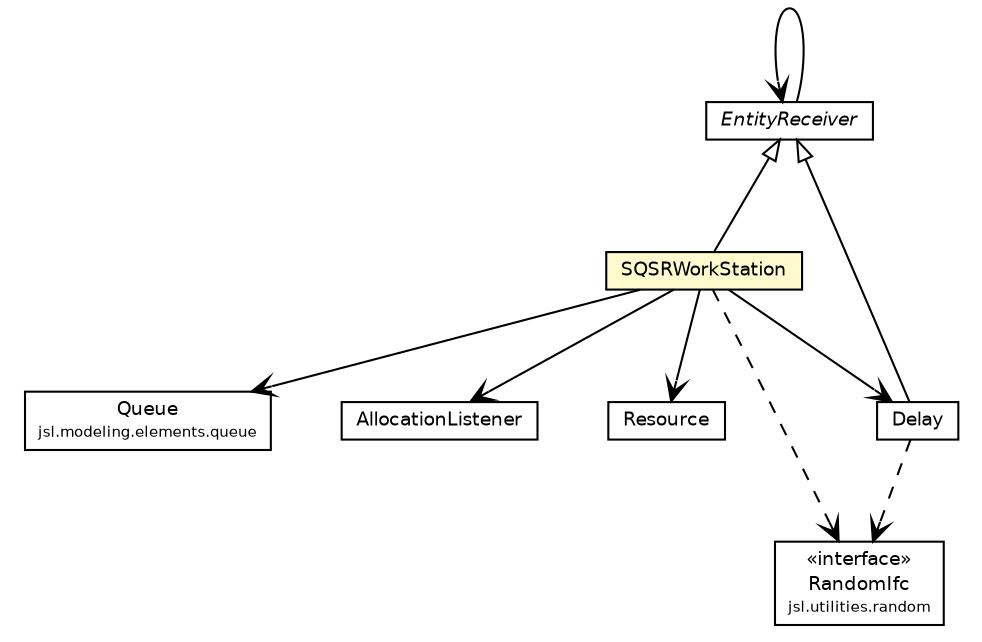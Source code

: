 #!/usr/local/bin/dot
#
# Class diagram 
# Generated by UMLGraph version 5.4 (http://www.umlgraph.org/)
#

digraph G {
	edge [fontname="Helvetica",fontsize=10,labelfontname="Helvetica",labelfontsize=10];
	node [fontname="Helvetica",fontsize=10,shape=plaintext];
	nodesep=0.25;
	ranksep=0.5;
	// jsl.modeling.elements.queue.Queue
	c172619 [label=<<table title="jsl.modeling.elements.queue.Queue" border="0" cellborder="1" cellspacing="0" cellpadding="2" port="p" href="../queue/Queue.html">
		<tr><td><table border="0" cellspacing="0" cellpadding="1">
<tr><td align="center" balign="center"> Queue </td></tr>
<tr><td align="center" balign="center"><font point-size="7.0"> jsl.modeling.elements.queue </font></td></tr>
		</table></td></tr>
		</table>>, URL="../queue/Queue.html", fontname="Helvetica", fontcolor="black", fontsize=9.0];
	// jsl.modeling.elements.resource.SQSRWorkStation
	c172628 [label=<<table title="jsl.modeling.elements.resource.SQSRWorkStation" border="0" cellborder="1" cellspacing="0" cellpadding="2" port="p" bgcolor="lemonChiffon" href="./SQSRWorkStation.html">
		<tr><td><table border="0" cellspacing="0" cellpadding="1">
<tr><td align="center" balign="center"> SQSRWorkStation </td></tr>
		</table></td></tr>
		</table>>, URL="./SQSRWorkStation.html", fontname="Helvetica", fontcolor="black", fontsize=9.0];
	// jsl.modeling.elements.resource.SQSRWorkStation.AllocationListener
	c172629 [label=<<table title="jsl.modeling.elements.resource.SQSRWorkStation.AllocationListener" border="0" cellborder="1" cellspacing="0" cellpadding="2" port="p" href="./SQSRWorkStation.AllocationListener.html">
		<tr><td><table border="0" cellspacing="0" cellpadding="1">
<tr><td align="center" balign="center"> AllocationListener </td></tr>
		</table></td></tr>
		</table>>, URL="./SQSRWorkStation.AllocationListener.html", fontname="Helvetica", fontcolor="black", fontsize=9.0];
	// jsl.modeling.elements.resource.Resource
	c172650 [label=<<table title="jsl.modeling.elements.resource.Resource" border="0" cellborder="1" cellspacing="0" cellpadding="2" port="p" href="./Resource.html">
		<tr><td><table border="0" cellspacing="0" cellpadding="1">
<tr><td align="center" balign="center"> Resource </td></tr>
		</table></td></tr>
		</table>>, URL="./Resource.html", fontname="Helvetica", fontcolor="black", fontsize=9.0];
	// jsl.modeling.elements.resource.EntityReceiver
	c172677 [label=<<table title="jsl.modeling.elements.resource.EntityReceiver" border="0" cellborder="1" cellspacing="0" cellpadding="2" port="p" href="./EntityReceiver.html">
		<tr><td><table border="0" cellspacing="0" cellpadding="1">
<tr><td align="center" balign="center"><font face="Helvetica-Oblique"> EntityReceiver </font></td></tr>
		</table></td></tr>
		</table>>, URL="./EntityReceiver.html", fontname="Helvetica", fontcolor="black", fontsize=9.0];
	// jsl.modeling.elements.resource.Delay
	c172686 [label=<<table title="jsl.modeling.elements.resource.Delay" border="0" cellborder="1" cellspacing="0" cellpadding="2" port="p" href="./Delay.html">
		<tr><td><table border="0" cellspacing="0" cellpadding="1">
<tr><td align="center" balign="center"> Delay </td></tr>
		</table></td></tr>
		</table>>, URL="./Delay.html", fontname="Helvetica", fontcolor="black", fontsize=9.0];
	// jsl.utilities.random.RandomIfc
	c172854 [label=<<table title="jsl.utilities.random.RandomIfc" border="0" cellborder="1" cellspacing="0" cellpadding="2" port="p" href="../../../utilities/random/RandomIfc.html">
		<tr><td><table border="0" cellspacing="0" cellpadding="1">
<tr><td align="center" balign="center"> &#171;interface&#187; </td></tr>
<tr><td align="center" balign="center"> RandomIfc </td></tr>
<tr><td align="center" balign="center"><font point-size="7.0"> jsl.utilities.random </font></td></tr>
		</table></td></tr>
		</table>>, URL="../../../utilities/random/RandomIfc.html", fontname="Helvetica", fontcolor="black", fontsize=9.0];
	//jsl.modeling.elements.resource.SQSRWorkStation extends jsl.modeling.elements.resource.EntityReceiver
	c172677:p -> c172628:p [dir=back,arrowtail=empty];
	//jsl.modeling.elements.resource.Delay extends jsl.modeling.elements.resource.EntityReceiver
	c172677:p -> c172686:p [dir=back,arrowtail=empty];
	// jsl.modeling.elements.resource.SQSRWorkStation NAVASSOC jsl.modeling.elements.queue.Queue
	c172628:p -> c172619:p [taillabel="", label="", headlabel="", fontname="Helvetica", fontcolor="black", fontsize=10.0, color="black", arrowhead=open];
	// jsl.modeling.elements.resource.SQSRWorkStation NAVASSOC jsl.modeling.elements.resource.Resource
	c172628:p -> c172650:p [taillabel="", label="", headlabel="", fontname="Helvetica", fontcolor="black", fontsize=10.0, color="black", arrowhead=open];
	// jsl.modeling.elements.resource.SQSRWorkStation NAVASSOC jsl.modeling.elements.resource.Delay
	c172628:p -> c172686:p [taillabel="", label="", headlabel="", fontname="Helvetica", fontcolor="black", fontsize=10.0, color="black", arrowhead=open];
	// jsl.modeling.elements.resource.SQSRWorkStation NAVASSOC jsl.modeling.elements.resource.SQSRWorkStation.AllocationListener
	c172628:p -> c172629:p [taillabel="", label="", headlabel="", fontname="Helvetica", fontcolor="black", fontsize=10.0, color="black", arrowhead=open];
	// jsl.modeling.elements.resource.EntityReceiver NAVASSOC jsl.modeling.elements.resource.EntityReceiver
	c172677:p -> c172677:p [taillabel="", label="", headlabel="", fontname="Helvetica", fontcolor="black", fontsize=10.0, color="black", arrowhead=open];
	// jsl.modeling.elements.resource.SQSRWorkStation DEPEND jsl.utilities.random.RandomIfc
	c172628:p -> c172854:p [taillabel="", label="", headlabel="", fontname="Helvetica", fontcolor="black", fontsize=10.0, color="black", arrowhead=open, style=dashed];
	// jsl.modeling.elements.resource.Delay DEPEND jsl.utilities.random.RandomIfc
	c172686:p -> c172854:p [taillabel="", label="", headlabel="", fontname="Helvetica", fontcolor="black", fontsize=10.0, color="black", arrowhead=open, style=dashed];
}

